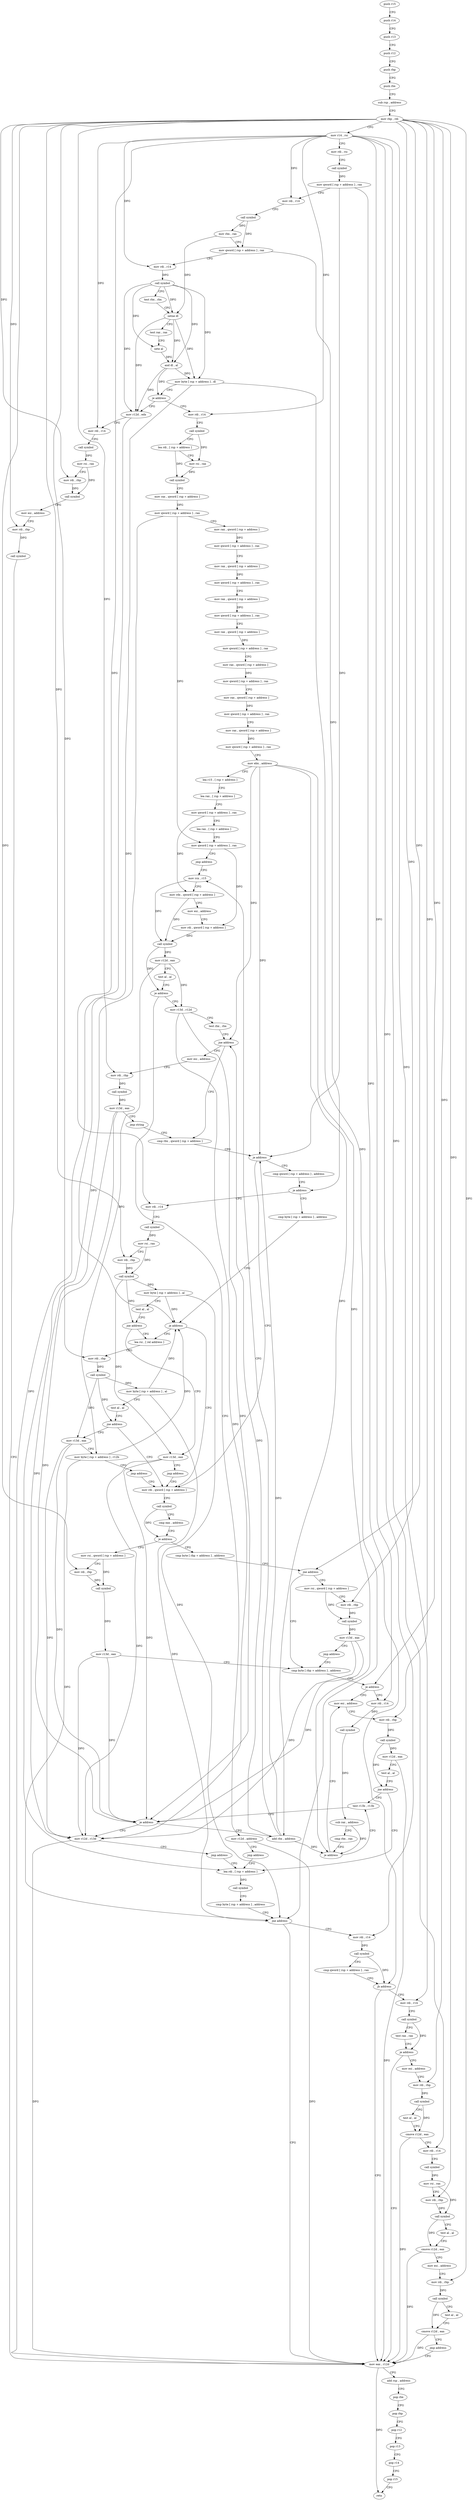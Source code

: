 digraph "func" {
"109240" [label = "push r15" ]
"109242" [label = "push r14" ]
"109244" [label = "push r13" ]
"109246" [label = "push r12" ]
"109248" [label = "push rbp" ]
"109249" [label = "push rbx" ]
"109250" [label = "sub rsp , address" ]
"109257" [label = "mov rbp , rdi" ]
"109260" [label = "mov r14 , rsi" ]
"109263" [label = "mov rdi , rsi" ]
"109266" [label = "call symbol" ]
"109271" [label = "mov qword [ rsp + address ] , rax" ]
"109276" [label = "mov rdi , r14" ]
"109279" [label = "call symbol" ]
"109284" [label = "mov rbx , rax" ]
"109287" [label = "mov qword [ rsp + address ] , rax" ]
"109292" [label = "mov rdi , r14" ]
"109295" [label = "call symbol" ]
"109300" [label = "test rbx , rbx" ]
"109303" [label = "setne dl" ]
"109306" [label = "test rax , rax" ]
"109309" [label = "sete al" ]
"109312" [label = "and dl , al" ]
"109314" [label = "mov byte [ rsp + address ] , dl" ]
"109318" [label = "je address" ]
"109376" [label = "mov rdi , r14" ]
"109320" [label = "mov r12d , edx" ]
"109379" [label = "call symbol" ]
"109384" [label = "lea rdi , [ rsp + address ]" ]
"109389" [label = "mov rsi , rax" ]
"109392" [label = "call symbol" ]
"109397" [label = "mov rax , qword [ rsp + address ]" ]
"109402" [label = "mov qword [ rsp + address ] , rax" ]
"109410" [label = "mov rax , qword [ rsp + address ]" ]
"109415" [label = "mov qword [ rsp + address ] , rax" ]
"109423" [label = "mov rax , qword [ rsp + address ]" ]
"109428" [label = "mov qword [ rsp + address ] , rax" ]
"109436" [label = "mov rax , qword [ rsp + address ]" ]
"109441" [label = "mov qword [ rsp + address ] , rax" ]
"109449" [label = "mov rax , qword [ rsp + address ]" ]
"109454" [label = "mov qword [ rsp + address ] , rax" ]
"109462" [label = "mov rax , qword [ rsp + address ]" ]
"109467" [label = "mov qword [ rsp + address ] , rax" ]
"109475" [label = "mov rax , qword [ rsp + address ]" ]
"109480" [label = "mov qword [ rsp + address ] , rax" ]
"109488" [label = "mov rax , qword [ rsp + address ]" ]
"109493" [label = "mov qword [ rsp + address ] , rax" ]
"109501" [label = "mov ebx , address" ]
"109506" [label = "lea r15 , [ rsp + address ]" ]
"109511" [label = "lea rax , [ rsp + address ]" ]
"109516" [label = "mov qword [ rsp + address ] , rax" ]
"109521" [label = "lea rax , [ rsp + address ]" ]
"109529" [label = "mov qword [ rsp + address ] , rax" ]
"109534" [label = "jmp address" ]
"109703" [label = "mov rcx , r15" ]
"109323" [label = "mov rdi , r14" ]
"109326" [label = "call symbol" ]
"109331" [label = "mov rsi , rax" ]
"109334" [label = "mov rdi , rbp" ]
"109337" [label = "call symbol" ]
"109342" [label = "mov esi , address" ]
"109347" [label = "mov rdi , rbp" ]
"109350" [label = "call symbol" ]
"109355" [label = "mov eax , r12d" ]
"109706" [label = "mov rdx , qword [ rsp + address ]" ]
"109711" [label = "mov esi , address" ]
"109716" [label = "mov rdi , qword [ rsp + address ]" ]
"109721" [label = "call symbol" ]
"109726" [label = "mov r12d , eax" ]
"109729" [label = "test al , al" ]
"109731" [label = "je address" ]
"109954" [label = "mov r12d , address" ]
"109737" [label = "mov r13d , r12d" ]
"109960" [label = "jmp address" ]
"109826" [label = "lea rdi , [ rsp + address ]" ]
"109740" [label = "test rbx , rbx" ]
"109743" [label = "jne address" ]
"109539" [label = "mov esi , address" ]
"109749" [label = "cmp rbx , qword [ rsp + address ]" ]
"109834" [label = "call symbol" ]
"109839" [label = "cmp byte [ rsp + address ] , address" ]
"109844" [label = "jne address" ]
"109850" [label = "mov rdi , r14" ]
"109544" [label = "mov rdi , rbp" ]
"109547" [label = "call symbol" ]
"109552" [label = "mov r13d , eax" ]
"109555" [label = "jmp string" ]
"109754" [label = "je address" ]
"109560" [label = "cmp qword [ rsp + address ] , address" ]
"109760" [label = "mov rdi , qword [ rsp + address ]" ]
"109358" [label = "add rsp , address" ]
"109365" [label = "pop rbx" ]
"109366" [label = "pop rbp" ]
"109367" [label = "pop r12" ]
"109369" [label = "pop r13" ]
"109371" [label = "pop r14" ]
"109373" [label = "pop r15" ]
"109375" [label = "retn" ]
"109853" [label = "call symbol" ]
"109858" [label = "cmp qword [ rsp + address ] , rax" ]
"109863" [label = "jb address" ]
"109869" [label = "mov rdi , r14" ]
"109566" [label = "je address" ]
"109603" [label = "cmp byte [ rsp + address ] , address" ]
"109568" [label = "mov rdi , r14" ]
"109765" [label = "call symbol" ]
"109770" [label = "cmp eax , address" ]
"109773" [label = "je address" ]
"109647" [label = "mov rsi , qword [ rsp + address ]" ]
"109775" [label = "cmp byte [ rbp + address ] , address" ]
"109872" [label = "call symbol" ]
"109877" [label = "test rax , rax" ]
"109880" [label = "je address" ]
"109886" [label = "mov esi , address" ]
"109608" [label = "je address" ]
"109614" [label = "lea rsi , [ rel address ]" ]
"109571" [label = "call symbol" ]
"109576" [label = "mov rsi , rax" ]
"109579" [label = "mov rdi , rbp" ]
"109582" [label = "call symbol" ]
"109587" [label = "mov byte [ rsp + address ] , al" ]
"109591" [label = "test al , al" ]
"109593" [label = "jne address" ]
"109595" [label = "mov r13d , eax" ]
"109652" [label = "mov rdi , rbp" ]
"109655" [label = "call symbol" ]
"109660" [label = "mov r13d , eax" ]
"109663" [label = "cmp byte [ rbp + address ] , address" ]
"109779" [label = "jne address" ]
"109781" [label = "mov rsi , qword [ rsp + address ]" ]
"109891" [label = "mov rdi , rbp" ]
"109894" [label = "call symbol" ]
"109899" [label = "test al , al" ]
"109901" [label = "cmove r12d , eax" ]
"109905" [label = "mov rdi , r14" ]
"109908" [label = "call symbol" ]
"109913" [label = "mov rsi , rax" ]
"109916" [label = "mov rdi , rbp" ]
"109919" [label = "call symbol" ]
"109924" [label = "test al , al" ]
"109926" [label = "cmove r12d , eax" ]
"109930" [label = "mov esi , address" ]
"109935" [label = "mov rdi , rbp" ]
"109938" [label = "call symbol" ]
"109943" [label = "test al , al" ]
"109945" [label = "cmove r12d , eax" ]
"109949" [label = "jmp address" ]
"109621" [label = "mov rdi , rbp" ]
"109624" [label = "call symbol" ]
"109629" [label = "mov byte [ rsp + address ] , al" ]
"109633" [label = "test al , al" ]
"109635" [label = "jne address" ]
"109637" [label = "mov r13d , eax" ]
"109598" [label = "jmp address" ]
"109802" [label = "mov esi , address" ]
"109807" [label = "mov rdi , rbp" ]
"109810" [label = "call symbol" ]
"109815" [label = "mov r12d , eax" ]
"109818" [label = "test al , al" ]
"109820" [label = "jne address" ]
"109690" [label = "test r13b , r13b" ]
"109673" [label = "mov rdi , r14" ]
"109676" [label = "call symbol" ]
"109681" [label = "sub rax , address" ]
"109685" [label = "cmp rbx , rax" ]
"109688" [label = "je address" ]
"109667" [label = "je address" ]
"109786" [label = "mov rdi , rbp" ]
"109789" [label = "call symbol" ]
"109794" [label = "mov r13d , eax" ]
"109797" [label = "jmp address" ]
"109640" [label = "mov byte [ rsp + address ] , r12b" ]
"109645" [label = "jmp address" ]
"109693" [label = "je address" ]
"109965" [label = "mov r12d , r13d" ]
"109699" [label = "add rbx , address" ]
"109968" [label = "jmp address" ]
"109240" -> "109242" [ label = "CFG" ]
"109242" -> "109244" [ label = "CFG" ]
"109244" -> "109246" [ label = "CFG" ]
"109246" -> "109248" [ label = "CFG" ]
"109248" -> "109249" [ label = "CFG" ]
"109249" -> "109250" [ label = "CFG" ]
"109250" -> "109257" [ label = "CFG" ]
"109257" -> "109260" [ label = "CFG" ]
"109257" -> "109334" [ label = "DFG" ]
"109257" -> "109347" [ label = "DFG" ]
"109257" -> "109544" [ label = "DFG" ]
"109257" -> "109579" [ label = "DFG" ]
"109257" -> "109652" [ label = "DFG" ]
"109257" -> "109779" [ label = "DFG" ]
"109257" -> "109891" [ label = "DFG" ]
"109257" -> "109621" [ label = "DFG" ]
"109257" -> "109667" [ label = "DFG" ]
"109257" -> "109786" [ label = "DFG" ]
"109257" -> "109916" [ label = "DFG" ]
"109257" -> "109807" [ label = "DFG" ]
"109257" -> "109935" [ label = "DFG" ]
"109260" -> "109263" [ label = "CFG" ]
"109260" -> "109276" [ label = "DFG" ]
"109260" -> "109292" [ label = "DFG" ]
"109260" -> "109376" [ label = "DFG" ]
"109260" -> "109323" [ label = "DFG" ]
"109260" -> "109850" [ label = "DFG" ]
"109260" -> "109869" [ label = "DFG" ]
"109260" -> "109568" [ label = "DFG" ]
"109260" -> "109905" [ label = "DFG" ]
"109260" -> "109673" [ label = "DFG" ]
"109263" -> "109266" [ label = "CFG" ]
"109266" -> "109271" [ label = "DFG" ]
"109271" -> "109276" [ label = "CFG" ]
"109271" -> "109754" [ label = "DFG" ]
"109271" -> "109863" [ label = "DFG" ]
"109276" -> "109279" [ label = "CFG" ]
"109279" -> "109284" [ label = "DFG" ]
"109279" -> "109287" [ label = "DFG" ]
"109284" -> "109287" [ label = "CFG" ]
"109284" -> "109303" [ label = "DFG" ]
"109287" -> "109292" [ label = "CFG" ]
"109287" -> "109566" [ label = "DFG" ]
"109292" -> "109295" [ label = "DFG" ]
"109295" -> "109300" [ label = "CFG" ]
"109295" -> "109309" [ label = "DFG" ]
"109295" -> "109312" [ label = "DFG" ]
"109295" -> "109303" [ label = "DFG" ]
"109295" -> "109314" [ label = "DFG" ]
"109295" -> "109320" [ label = "DFG" ]
"109300" -> "109303" [ label = "CFG" ]
"109303" -> "109306" [ label = "CFG" ]
"109303" -> "109312" [ label = "DFG" ]
"109303" -> "109314" [ label = "DFG" ]
"109303" -> "109320" [ label = "DFG" ]
"109306" -> "109309" [ label = "CFG" ]
"109309" -> "109312" [ label = "DFG" ]
"109312" -> "109314" [ label = "DFG" ]
"109312" -> "109318" [ label = "DFG" ]
"109312" -> "109320" [ label = "DFG" ]
"109314" -> "109318" [ label = "CFG" ]
"109314" -> "109844" [ label = "DFG" ]
"109314" -> "109608" [ label = "DFG" ]
"109318" -> "109376" [ label = "CFG" ]
"109318" -> "109320" [ label = "CFG" ]
"109376" -> "109379" [ label = "CFG" ]
"109320" -> "109323" [ label = "CFG" ]
"109320" -> "109355" [ label = "DFG" ]
"109379" -> "109384" [ label = "CFG" ]
"109379" -> "109389" [ label = "DFG" ]
"109384" -> "109389" [ label = "CFG" ]
"109384" -> "109392" [ label = "DFG" ]
"109389" -> "109392" [ label = "DFG" ]
"109392" -> "109397" [ label = "CFG" ]
"109397" -> "109402" [ label = "DFG" ]
"109402" -> "109410" [ label = "CFG" ]
"109402" -> "109529" [ label = "DFG" ]
"109402" -> "109826" [ label = "DFG" ]
"109410" -> "109415" [ label = "DFG" ]
"109415" -> "109423" [ label = "CFG" ]
"109423" -> "109428" [ label = "DFG" ]
"109428" -> "109436" [ label = "CFG" ]
"109436" -> "109441" [ label = "DFG" ]
"109441" -> "109449" [ label = "CFG" ]
"109449" -> "109454" [ label = "DFG" ]
"109454" -> "109462" [ label = "CFG" ]
"109462" -> "109467" [ label = "DFG" ]
"109467" -> "109475" [ label = "CFG" ]
"109475" -> "109480" [ label = "DFG" ]
"109480" -> "109488" [ label = "CFG" ]
"109488" -> "109493" [ label = "DFG" ]
"109493" -> "109501" [ label = "CFG" ]
"109501" -> "109506" [ label = "CFG" ]
"109501" -> "109743" [ label = "DFG" ]
"109501" -> "109754" [ label = "DFG" ]
"109501" -> "109688" [ label = "DFG" ]
"109501" -> "109699" [ label = "DFG" ]
"109506" -> "109511" [ label = "CFG" ]
"109511" -> "109516" [ label = "CFG" ]
"109516" -> "109521" [ label = "CFG" ]
"109516" -> "109706" [ label = "DFG" ]
"109521" -> "109529" [ label = "CFG" ]
"109529" -> "109534" [ label = "CFG" ]
"109529" -> "109716" [ label = "DFG" ]
"109534" -> "109703" [ label = "CFG" ]
"109703" -> "109706" [ label = "CFG" ]
"109703" -> "109721" [ label = "DFG" ]
"109323" -> "109326" [ label = "CFG" ]
"109326" -> "109331" [ label = "DFG" ]
"109331" -> "109334" [ label = "CFG" ]
"109331" -> "109337" [ label = "DFG" ]
"109334" -> "109337" [ label = "DFG" ]
"109337" -> "109342" [ label = "CFG" ]
"109342" -> "109347" [ label = "CFG" ]
"109347" -> "109350" [ label = "DFG" ]
"109350" -> "109355" [ label = "CFG" ]
"109355" -> "109358" [ label = "CFG" ]
"109355" -> "109375" [ label = "DFG" ]
"109706" -> "109711" [ label = "CFG" ]
"109706" -> "109721" [ label = "DFG" ]
"109711" -> "109716" [ label = "CFG" ]
"109716" -> "109721" [ label = "DFG" ]
"109721" -> "109726" [ label = "DFG" ]
"109721" -> "109731" [ label = "DFG" ]
"109726" -> "109729" [ label = "CFG" ]
"109726" -> "109737" [ label = "DFG" ]
"109726" -> "109640" [ label = "DFG" ]
"109729" -> "109731" [ label = "CFG" ]
"109731" -> "109954" [ label = "CFG" ]
"109731" -> "109737" [ label = "CFG" ]
"109954" -> "109960" [ label = "CFG" ]
"109954" -> "109355" [ label = "DFG" ]
"109737" -> "109740" [ label = "CFG" ]
"109737" -> "109693" [ label = "DFG" ]
"109737" -> "109965" [ label = "DFG" ]
"109960" -> "109826" [ label = "CFG" ]
"109826" -> "109834" [ label = "DFG" ]
"109740" -> "109743" [ label = "CFG" ]
"109743" -> "109539" [ label = "CFG" ]
"109743" -> "109749" [ label = "CFG" ]
"109539" -> "109544" [ label = "CFG" ]
"109749" -> "109754" [ label = "CFG" ]
"109834" -> "109839" [ label = "CFG" ]
"109839" -> "109844" [ label = "CFG" ]
"109844" -> "109355" [ label = "CFG" ]
"109844" -> "109850" [ label = "CFG" ]
"109850" -> "109853" [ label = "DFG" ]
"109544" -> "109547" [ label = "DFG" ]
"109547" -> "109552" [ label = "DFG" ]
"109552" -> "109555" [ label = "CFG" ]
"109552" -> "109693" [ label = "DFG" ]
"109552" -> "109965" [ label = "DFG" ]
"109555" -> "109749" [ label = "CFG" ]
"109754" -> "109560" [ label = "CFG" ]
"109754" -> "109760" [ label = "CFG" ]
"109560" -> "109566" [ label = "CFG" ]
"109760" -> "109765" [ label = "CFG" ]
"109358" -> "109365" [ label = "CFG" ]
"109365" -> "109366" [ label = "CFG" ]
"109366" -> "109367" [ label = "CFG" ]
"109367" -> "109369" [ label = "CFG" ]
"109369" -> "109371" [ label = "CFG" ]
"109371" -> "109373" [ label = "CFG" ]
"109373" -> "109375" [ label = "CFG" ]
"109853" -> "109858" [ label = "CFG" ]
"109853" -> "109863" [ label = "DFG" ]
"109858" -> "109863" [ label = "CFG" ]
"109863" -> "109355" [ label = "CFG" ]
"109863" -> "109869" [ label = "CFG" ]
"109869" -> "109872" [ label = "CFG" ]
"109566" -> "109603" [ label = "CFG" ]
"109566" -> "109568" [ label = "CFG" ]
"109603" -> "109608" [ label = "CFG" ]
"109568" -> "109571" [ label = "CFG" ]
"109765" -> "109770" [ label = "CFG" ]
"109765" -> "109773" [ label = "DFG" ]
"109770" -> "109773" [ label = "CFG" ]
"109773" -> "109647" [ label = "CFG" ]
"109773" -> "109775" [ label = "CFG" ]
"109647" -> "109652" [ label = "CFG" ]
"109647" -> "109655" [ label = "DFG" ]
"109775" -> "109779" [ label = "CFG" ]
"109872" -> "109877" [ label = "CFG" ]
"109872" -> "109880" [ label = "DFG" ]
"109877" -> "109880" [ label = "CFG" ]
"109880" -> "109355" [ label = "CFG" ]
"109880" -> "109886" [ label = "CFG" ]
"109886" -> "109891" [ label = "CFG" ]
"109608" -> "109760" [ label = "CFG" ]
"109608" -> "109614" [ label = "CFG" ]
"109614" -> "109621" [ label = "CFG" ]
"109571" -> "109576" [ label = "DFG" ]
"109576" -> "109579" [ label = "CFG" ]
"109576" -> "109582" [ label = "DFG" ]
"109579" -> "109582" [ label = "DFG" ]
"109582" -> "109587" [ label = "DFG" ]
"109582" -> "109593" [ label = "DFG" ]
"109582" -> "109595" [ label = "DFG" ]
"109587" -> "109591" [ label = "CFG" ]
"109587" -> "109844" [ label = "DFG" ]
"109587" -> "109608" [ label = "DFG" ]
"109591" -> "109593" [ label = "CFG" ]
"109593" -> "109614" [ label = "CFG" ]
"109593" -> "109595" [ label = "CFG" ]
"109595" -> "109598" [ label = "CFG" ]
"109595" -> "109693" [ label = "DFG" ]
"109595" -> "109965" [ label = "DFG" ]
"109652" -> "109655" [ label = "DFG" ]
"109655" -> "109660" [ label = "DFG" ]
"109660" -> "109663" [ label = "CFG" ]
"109660" -> "109693" [ label = "DFG" ]
"109660" -> "109965" [ label = "DFG" ]
"109663" -> "109667" [ label = "CFG" ]
"109779" -> "109663" [ label = "CFG" ]
"109779" -> "109781" [ label = "CFG" ]
"109781" -> "109786" [ label = "CFG" ]
"109781" -> "109789" [ label = "DFG" ]
"109891" -> "109894" [ label = "DFG" ]
"109894" -> "109899" [ label = "CFG" ]
"109894" -> "109901" [ label = "DFG" ]
"109899" -> "109901" [ label = "CFG" ]
"109901" -> "109905" [ label = "CFG" ]
"109901" -> "109355" [ label = "DFG" ]
"109905" -> "109908" [ label = "CFG" ]
"109908" -> "109913" [ label = "DFG" ]
"109913" -> "109916" [ label = "CFG" ]
"109913" -> "109919" [ label = "DFG" ]
"109916" -> "109919" [ label = "DFG" ]
"109919" -> "109924" [ label = "CFG" ]
"109919" -> "109926" [ label = "DFG" ]
"109924" -> "109926" [ label = "CFG" ]
"109926" -> "109930" [ label = "CFG" ]
"109926" -> "109355" [ label = "DFG" ]
"109930" -> "109935" [ label = "CFG" ]
"109935" -> "109938" [ label = "DFG" ]
"109938" -> "109943" [ label = "CFG" ]
"109938" -> "109945" [ label = "DFG" ]
"109943" -> "109945" [ label = "CFG" ]
"109945" -> "109949" [ label = "CFG" ]
"109945" -> "109355" [ label = "DFG" ]
"109949" -> "109355" [ label = "CFG" ]
"109621" -> "109624" [ label = "DFG" ]
"109624" -> "109629" [ label = "DFG" ]
"109624" -> "109635" [ label = "DFG" ]
"109624" -> "109637" [ label = "DFG" ]
"109629" -> "109633" [ label = "CFG" ]
"109629" -> "109844" [ label = "DFG" ]
"109629" -> "109608" [ label = "DFG" ]
"109633" -> "109635" [ label = "CFG" ]
"109635" -> "109760" [ label = "CFG" ]
"109635" -> "109637" [ label = "CFG" ]
"109637" -> "109640" [ label = "CFG" ]
"109637" -> "109693" [ label = "DFG" ]
"109637" -> "109965" [ label = "DFG" ]
"109598" -> "109760" [ label = "CFG" ]
"109802" -> "109807" [ label = "CFG" ]
"109807" -> "109810" [ label = "DFG" ]
"109810" -> "109815" [ label = "DFG" ]
"109810" -> "109820" [ label = "DFG" ]
"109815" -> "109818" [ label = "CFG" ]
"109815" -> "109355" [ label = "DFG" ]
"109818" -> "109820" [ label = "CFG" ]
"109820" -> "109690" [ label = "CFG" ]
"109820" -> "109826" [ label = "CFG" ]
"109690" -> "109693" [ label = "CFG" ]
"109673" -> "109676" [ label = "DFG" ]
"109676" -> "109681" [ label = "DFG" ]
"109681" -> "109685" [ label = "CFG" ]
"109681" -> "109688" [ label = "DFG" ]
"109685" -> "109688" [ label = "CFG" ]
"109688" -> "109802" [ label = "CFG" ]
"109688" -> "109690" [ label = "CFG" ]
"109667" -> "109802" [ label = "CFG" ]
"109667" -> "109673" [ label = "CFG" ]
"109786" -> "109789" [ label = "DFG" ]
"109789" -> "109794" [ label = "DFG" ]
"109794" -> "109797" [ label = "CFG" ]
"109794" -> "109693" [ label = "DFG" ]
"109794" -> "109965" [ label = "DFG" ]
"109797" -> "109663" [ label = "CFG" ]
"109640" -> "109645" [ label = "CFG" ]
"109640" -> "109844" [ label = "DFG" ]
"109640" -> "109608" [ label = "DFG" ]
"109645" -> "109760" [ label = "CFG" ]
"109693" -> "109965" [ label = "CFG" ]
"109693" -> "109699" [ label = "CFG" ]
"109965" -> "109968" [ label = "CFG" ]
"109965" -> "109355" [ label = "DFG" ]
"109699" -> "109703" [ label = "CFG" ]
"109699" -> "109743" [ label = "DFG" ]
"109699" -> "109754" [ label = "DFG" ]
"109699" -> "109688" [ label = "DFG" ]
"109968" -> "109826" [ label = "CFG" ]
}
